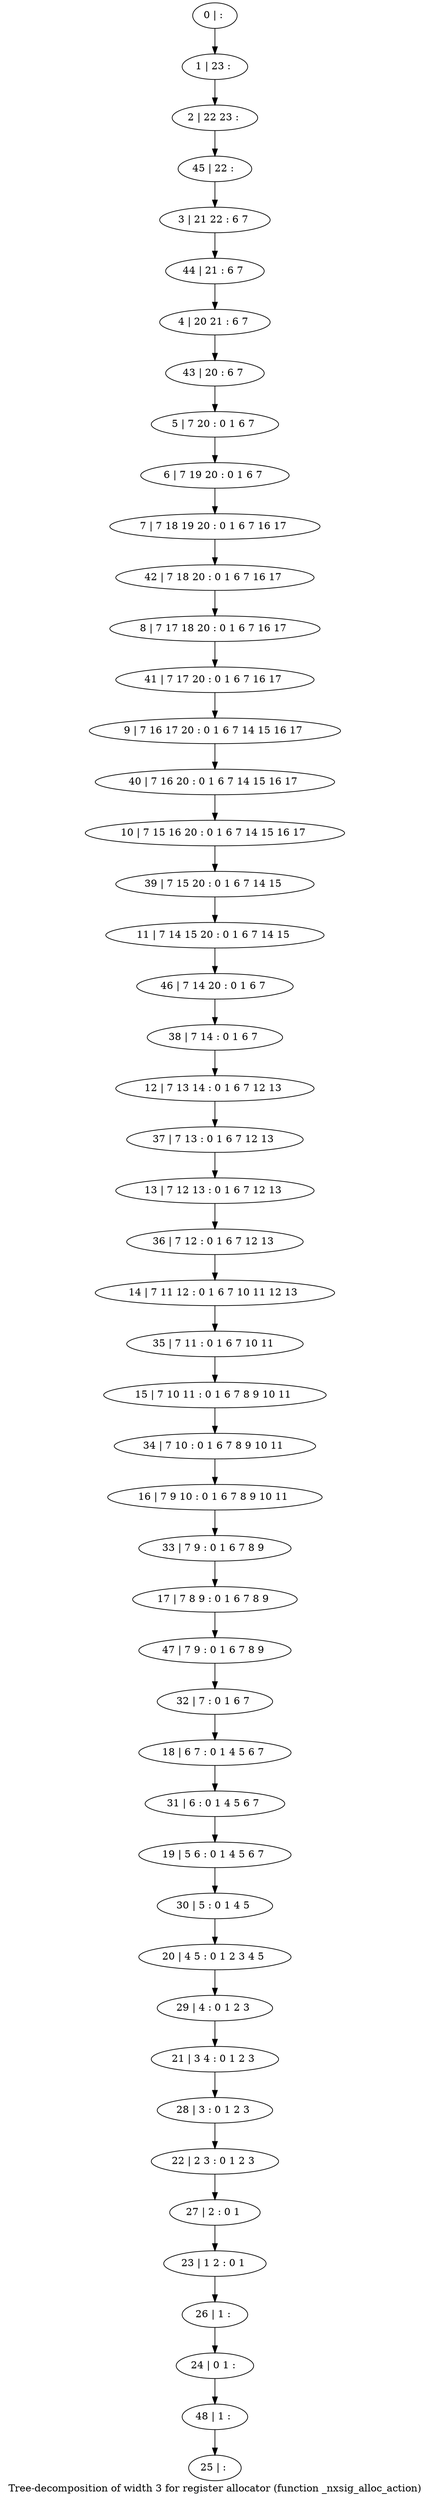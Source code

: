 digraph G {
graph [label="Tree-decomposition of width 3 for register allocator (function _nxsig_alloc_action)"]
0[label="0 | : "];
1[label="1 | 23 : "];
2[label="2 | 22 23 : "];
3[label="3 | 21 22 : 6 7 "];
4[label="4 | 20 21 : 6 7 "];
5[label="5 | 7 20 : 0 1 6 7 "];
6[label="6 | 7 19 20 : 0 1 6 7 "];
7[label="7 | 7 18 19 20 : 0 1 6 7 16 17 "];
8[label="8 | 7 17 18 20 : 0 1 6 7 16 17 "];
9[label="9 | 7 16 17 20 : 0 1 6 7 14 15 16 17 "];
10[label="10 | 7 15 16 20 : 0 1 6 7 14 15 16 17 "];
11[label="11 | 7 14 15 20 : 0 1 6 7 14 15 "];
12[label="12 | 7 13 14 : 0 1 6 7 12 13 "];
13[label="13 | 7 12 13 : 0 1 6 7 12 13 "];
14[label="14 | 7 11 12 : 0 1 6 7 10 11 12 13 "];
15[label="15 | 7 10 11 : 0 1 6 7 8 9 10 11 "];
16[label="16 | 7 9 10 : 0 1 6 7 8 9 10 11 "];
17[label="17 | 7 8 9 : 0 1 6 7 8 9 "];
18[label="18 | 6 7 : 0 1 4 5 6 7 "];
19[label="19 | 5 6 : 0 1 4 5 6 7 "];
20[label="20 | 4 5 : 0 1 2 3 4 5 "];
21[label="21 | 3 4 : 0 1 2 3 "];
22[label="22 | 2 3 : 0 1 2 3 "];
23[label="23 | 1 2 : 0 1 "];
24[label="24 | 0 1 : "];
25[label="25 | : "];
26[label="26 | 1 : "];
27[label="27 | 2 : 0 1 "];
28[label="28 | 3 : 0 1 2 3 "];
29[label="29 | 4 : 0 1 2 3 "];
30[label="30 | 5 : 0 1 4 5 "];
31[label="31 | 6 : 0 1 4 5 6 7 "];
32[label="32 | 7 : 0 1 6 7 "];
33[label="33 | 7 9 : 0 1 6 7 8 9 "];
34[label="34 | 7 10 : 0 1 6 7 8 9 10 11 "];
35[label="35 | 7 11 : 0 1 6 7 10 11 "];
36[label="36 | 7 12 : 0 1 6 7 12 13 "];
37[label="37 | 7 13 : 0 1 6 7 12 13 "];
38[label="38 | 7 14 : 0 1 6 7 "];
39[label="39 | 7 15 20 : 0 1 6 7 14 15 "];
40[label="40 | 7 16 20 : 0 1 6 7 14 15 16 17 "];
41[label="41 | 7 17 20 : 0 1 6 7 16 17 "];
42[label="42 | 7 18 20 : 0 1 6 7 16 17 "];
43[label="43 | 20 : 6 7 "];
44[label="44 | 21 : 6 7 "];
45[label="45 | 22 : "];
46[label="46 | 7 14 20 : 0 1 6 7 "];
47[label="47 | 7 9 : 0 1 6 7 8 9 "];
48[label="48 | 1 : "];
0->1 ;
1->2 ;
5->6 ;
6->7 ;
26->24 ;
23->26 ;
27->23 ;
22->27 ;
28->22 ;
21->28 ;
29->21 ;
20->29 ;
30->20 ;
19->30 ;
31->19 ;
18->31 ;
32->18 ;
33->17 ;
16->33 ;
34->16 ;
15->34 ;
35->15 ;
14->35 ;
36->14 ;
13->36 ;
37->13 ;
12->37 ;
38->12 ;
39->11 ;
10->39 ;
40->10 ;
9->40 ;
41->9 ;
8->41 ;
42->8 ;
7->42 ;
43->5 ;
4->43 ;
44->4 ;
3->44 ;
45->3 ;
2->45 ;
46->38 ;
11->46 ;
47->32 ;
17->47 ;
48->25 ;
24->48 ;
}
